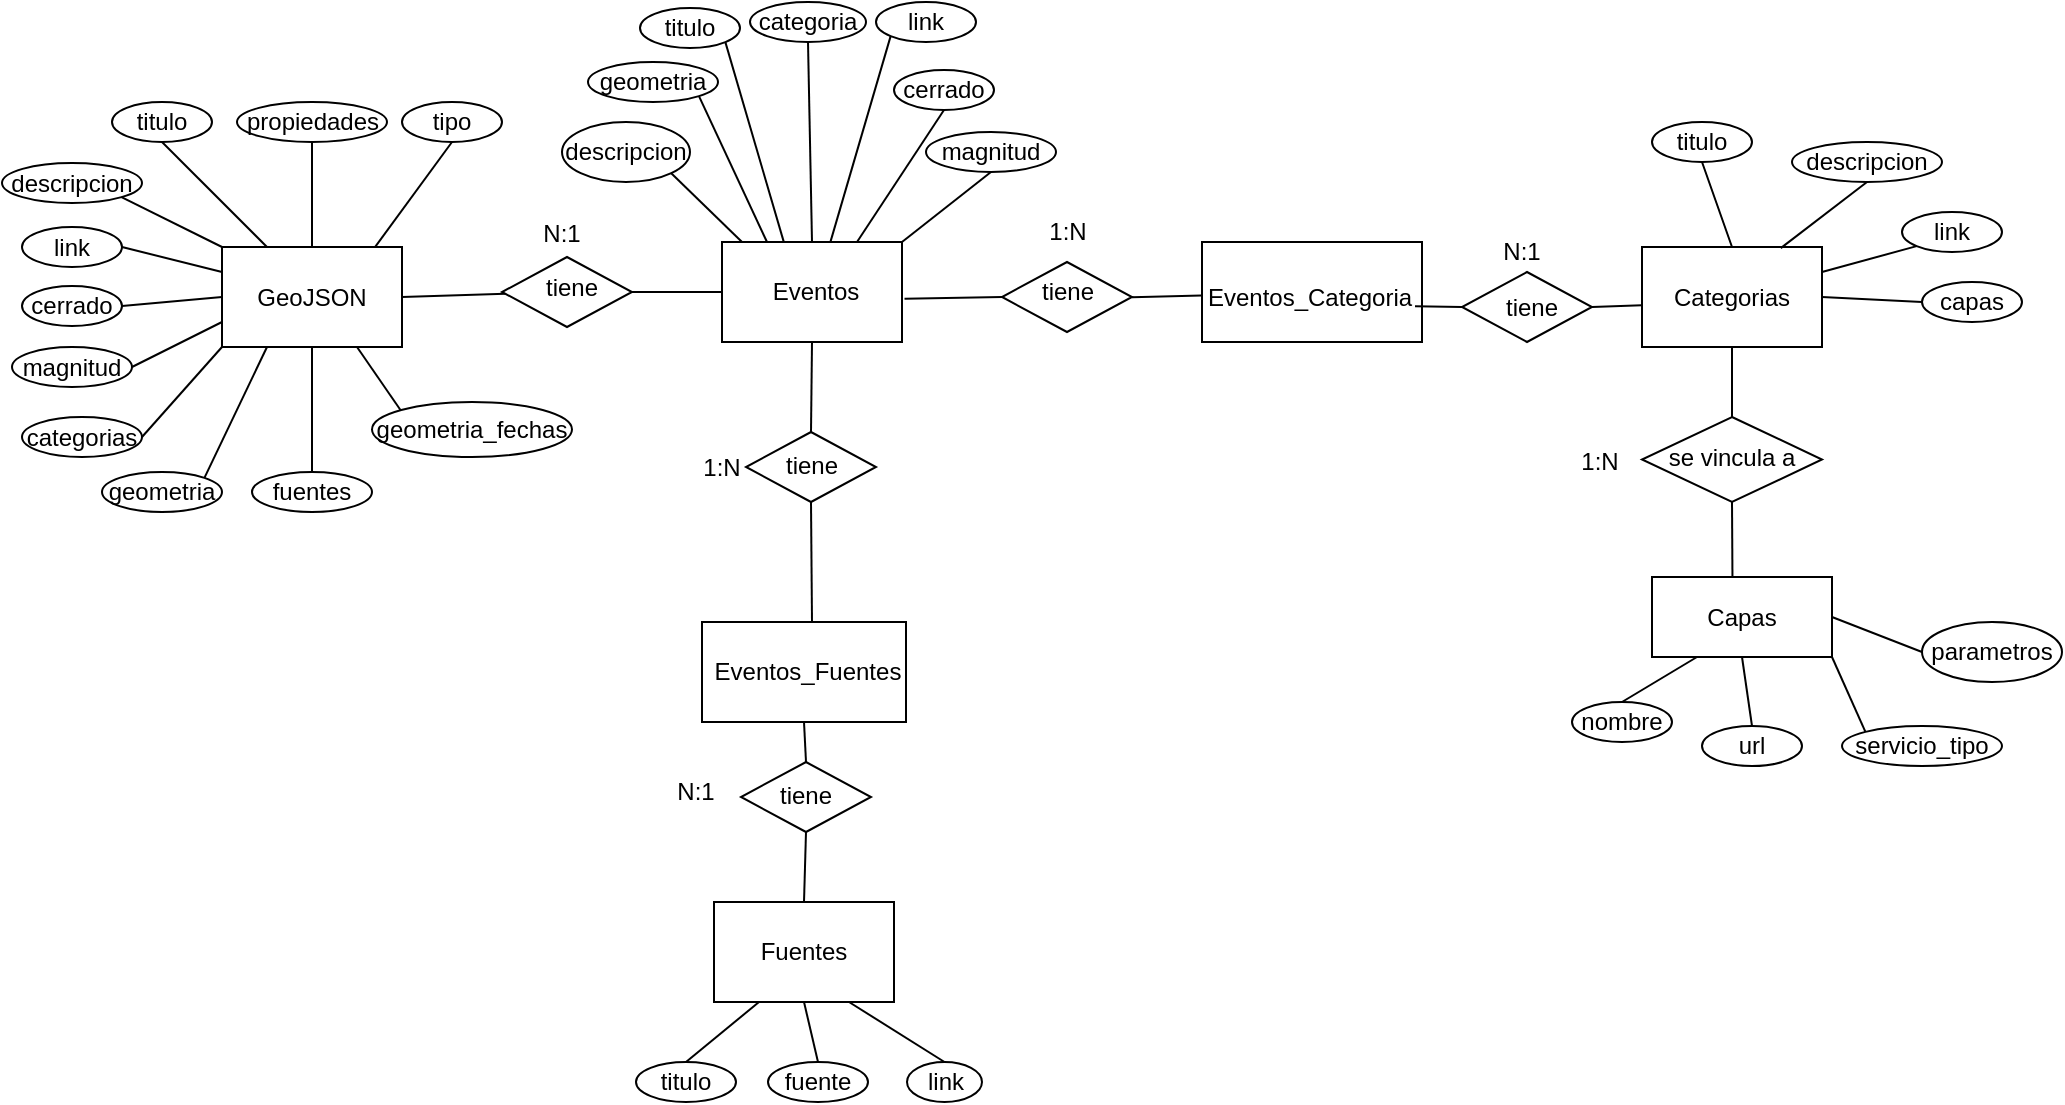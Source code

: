 <mxfile version="24.7.16">
  <diagram name="Página-1" id="HsjcTzZ-jfNFgcsaHm0m">
    <mxGraphModel dx="1233" dy="436" grid="1" gridSize="10" guides="1" tooltips="1" connect="1" arrows="1" fold="1" page="1" pageScale="1" pageWidth="827" pageHeight="1169" math="0" shadow="0">
      <root>
        <mxCell id="0" />
        <mxCell id="1" parent="0" />
        <mxCell id="1BMkewNdXy01QaYZ-YIy-9" value="" style="rounded=0;whiteSpace=wrap;html=1;" parent="1" vertex="1">
          <mxGeometry x="110" y="450" width="90" height="50" as="geometry" />
        </mxCell>
        <mxCell id="1BMkewNdXy01QaYZ-YIy-10" value="Eventos" style="text;strokeColor=none;align=center;fillColor=none;html=1;verticalAlign=middle;whiteSpace=wrap;rounded=0;" parent="1" vertex="1">
          <mxGeometry x="127" y="460" width="60" height="30" as="geometry" />
        </mxCell>
        <mxCell id="1BMkewNdXy01QaYZ-YIy-11" value="" style="rounded=0;whiteSpace=wrap;html=1;" parent="1" vertex="1">
          <mxGeometry x="570" y="452.5" width="90" height="50" as="geometry" />
        </mxCell>
        <mxCell id="1BMkewNdXy01QaYZ-YIy-12" value="Categorias" style="text;strokeColor=none;align=center;fillColor=none;html=1;verticalAlign=middle;whiteSpace=wrap;rounded=0;" parent="1" vertex="1">
          <mxGeometry x="585" y="462.5" width="60" height="30" as="geometry" />
        </mxCell>
        <mxCell id="1BMkewNdXy01QaYZ-YIy-13" value="" style="rounded=0;whiteSpace=wrap;html=1;" parent="1" vertex="1">
          <mxGeometry x="106" y="780" width="90" height="50" as="geometry" />
        </mxCell>
        <mxCell id="1BMkewNdXy01QaYZ-YIy-14" value="Fuentes" style="text;strokeColor=none;align=center;fillColor=none;html=1;verticalAlign=middle;whiteSpace=wrap;rounded=0;" parent="1" vertex="1">
          <mxGeometry x="121" y="790" width="60" height="30" as="geometry" />
        </mxCell>
        <mxCell id="1BMkewNdXy01QaYZ-YIy-15" value="" style="rounded=0;whiteSpace=wrap;html=1;" parent="1" vertex="1">
          <mxGeometry x="575" y="617.5" width="90" height="40" as="geometry" />
        </mxCell>
        <mxCell id="1BMkewNdXy01QaYZ-YIy-16" value="Capas" style="text;strokeColor=none;align=center;fillColor=none;html=1;verticalAlign=middle;whiteSpace=wrap;rounded=0;" parent="1" vertex="1">
          <mxGeometry x="590" y="622.5" width="60" height="30" as="geometry" />
        </mxCell>
        <mxCell id="1BMkewNdXy01QaYZ-YIy-22" value="" style="endArrow=none;html=1;rounded=0;exitX=1;exitY=0.5;exitDx=0;exitDy=0;" parent="1" source="28C07KO__70IQBsfA_Lh-11" target="28C07KO__70IQBsfA_Lh-15" edge="1">
          <mxGeometry width="50" height="50" relative="1" as="geometry">
            <mxPoint x="205" y="395" as="sourcePoint" />
            <mxPoint x="195" y="470" as="targetPoint" />
          </mxGeometry>
        </mxCell>
        <mxCell id="nzfCA0M1TjOt_IolVhzu-7" value="1:N" style="text;strokeColor=none;align=center;fillColor=none;html=1;verticalAlign=middle;whiteSpace=wrap;rounded=0;" parent="1" vertex="1">
          <mxGeometry x="519" y="545" width="60" height="30" as="geometry" />
        </mxCell>
        <mxCell id="nzfCA0M1TjOt_IolVhzu-8" value="" style="endArrow=none;html=1;rounded=0;entryX=0.5;entryY=1;entryDx=0;entryDy=0;exitX=0.5;exitY=0;exitDx=0;exitDy=0;" parent="1" source="28C07KO__70IQBsfA_Lh-19" target="1BMkewNdXy01QaYZ-YIy-11" edge="1">
          <mxGeometry width="50" height="50" relative="1" as="geometry">
            <mxPoint x="600" y="612.5" as="sourcePoint" />
            <mxPoint x="650" y="562.5" as="targetPoint" />
          </mxGeometry>
        </mxCell>
        <mxCell id="nzfCA0M1TjOt_IolVhzu-9" value="" style="endArrow=none;html=1;rounded=0;entryX=0.5;entryY=1;entryDx=0;entryDy=0;exitX=0.447;exitY=0.008;exitDx=0;exitDy=0;exitPerimeter=0;" parent="1" source="1BMkewNdXy01QaYZ-YIy-15" target="28C07KO__70IQBsfA_Lh-19" edge="1">
          <mxGeometry width="50" height="50" relative="1" as="geometry">
            <mxPoint x="625" y="552.5" as="sourcePoint" />
            <mxPoint x="625" y="512.5" as="targetPoint" />
          </mxGeometry>
        </mxCell>
        <mxCell id="nzfCA0M1TjOt_IolVhzu-13" value="" style="endArrow=none;html=1;rounded=0;entryX=0.5;entryY=1;entryDx=0;entryDy=0;exitX=0.5;exitY=0;exitDx=0;exitDy=0;" parent="1" source="28C07KO__70IQBsfA_Lh-9" target="1BMkewNdXy01QaYZ-YIy-9" edge="1">
          <mxGeometry width="50" height="50" relative="1" as="geometry">
            <mxPoint x="270" y="615" as="sourcePoint" />
            <mxPoint x="270" y="550" as="targetPoint" />
          </mxGeometry>
        </mxCell>
        <mxCell id="nzfCA0M1TjOt_IolVhzu-14" value="" style="endArrow=none;html=1;rounded=0;entryX=0.5;entryY=1;entryDx=0;entryDy=0;" parent="1" target="28C07KO__70IQBsfA_Lh-9" edge="1">
          <mxGeometry width="50" height="50" relative="1" as="geometry">
            <mxPoint x="155" y="640" as="sourcePoint" />
            <mxPoint x="268.68" y="644.58" as="targetPoint" />
          </mxGeometry>
        </mxCell>
        <mxCell id="nzfCA0M1TjOt_IolVhzu-15" value="1:N" style="text;strokeColor=none;align=center;fillColor=none;html=1;verticalAlign=middle;whiteSpace=wrap;rounded=0;" parent="1" vertex="1">
          <mxGeometry x="80" y="547.5" width="60" height="30" as="geometry" />
        </mxCell>
        <mxCell id="28C07KO__70IQBsfA_Lh-4" value="" style="rhombus;whiteSpace=wrap;html=1;" parent="1" vertex="1">
          <mxGeometry x="250" y="460" width="65" height="35" as="geometry" />
        </mxCell>
        <mxCell id="28C07KO__70IQBsfA_Lh-5" value="tiene" style="text;strokeColor=none;align=center;fillColor=none;html=1;verticalAlign=middle;whiteSpace=wrap;rounded=0;" parent="1" vertex="1">
          <mxGeometry x="252.5" y="460" width="60" height="30" as="geometry" />
        </mxCell>
        <mxCell id="28C07KO__70IQBsfA_Lh-6" value="" style="endArrow=none;html=1;rounded=0;exitX=1.014;exitY=0.567;exitDx=0;exitDy=0;exitPerimeter=0;entryX=0;entryY=0.5;entryDx=0;entryDy=0;" parent="1" source="1BMkewNdXy01QaYZ-YIy-9" target="28C07KO__70IQBsfA_Lh-4" edge="1">
          <mxGeometry width="50" height="50" relative="1" as="geometry">
            <mxPoint x="270" y="560" as="sourcePoint" />
            <mxPoint x="320" y="510" as="targetPoint" />
          </mxGeometry>
        </mxCell>
        <mxCell id="28C07KO__70IQBsfA_Lh-9" value="" style="rhombus;whiteSpace=wrap;html=1;" parent="1" vertex="1">
          <mxGeometry x="122" y="545" width="65" height="35" as="geometry" />
        </mxCell>
        <mxCell id="28C07KO__70IQBsfA_Lh-10" value="tiene" style="text;strokeColor=none;align=center;fillColor=none;html=1;verticalAlign=middle;whiteSpace=wrap;rounded=0;" parent="1" vertex="1">
          <mxGeometry x="124.5" y="547" width="60" height="30" as="geometry" />
        </mxCell>
        <mxCell id="28C07KO__70IQBsfA_Lh-11" value="" style="rounded=0;whiteSpace=wrap;html=1;" parent="1" vertex="1">
          <mxGeometry x="-140" y="452.5" width="90" height="50" as="geometry" />
        </mxCell>
        <mxCell id="28C07KO__70IQBsfA_Lh-12" value="GeoJSON" style="text;strokeColor=none;align=center;fillColor=none;html=1;verticalAlign=middle;whiteSpace=wrap;rounded=0;" parent="1" vertex="1">
          <mxGeometry x="-125" y="462.5" width="60" height="30" as="geometry" />
        </mxCell>
        <mxCell id="28C07KO__70IQBsfA_Lh-13" value="" style="endArrow=none;html=1;rounded=0;entryX=0;entryY=0.5;entryDx=0;entryDy=0;exitX=1;exitY=0.5;exitDx=0;exitDy=0;" parent="1" source="28C07KO__70IQBsfA_Lh-15" target="1BMkewNdXy01QaYZ-YIy-9" edge="1">
          <mxGeometry width="50" height="50" relative="1" as="geometry">
            <mxPoint x="60" y="475" as="sourcePoint" />
            <mxPoint x="165" y="590" as="targetPoint" />
          </mxGeometry>
        </mxCell>
        <mxCell id="28C07KO__70IQBsfA_Lh-15" value="" style="rhombus;whiteSpace=wrap;html=1;" parent="1" vertex="1">
          <mxGeometry y="457.5" width="65" height="35" as="geometry" />
        </mxCell>
        <mxCell id="28C07KO__70IQBsfA_Lh-18" value="tiene" style="text;strokeColor=none;align=center;fillColor=none;html=1;verticalAlign=middle;whiteSpace=wrap;rounded=0;" parent="1" vertex="1">
          <mxGeometry x="5" y="457.5" width="60" height="30" as="geometry" />
        </mxCell>
        <mxCell id="28C07KO__70IQBsfA_Lh-19" value="" style="rhombus;whiteSpace=wrap;html=1;" parent="1" vertex="1">
          <mxGeometry x="570" y="537.5" width="90" height="42.5" as="geometry" />
        </mxCell>
        <mxCell id="28C07KO__70IQBsfA_Lh-20" value="se vincula a" style="text;strokeColor=none;align=center;fillColor=none;html=1;verticalAlign=middle;whiteSpace=wrap;rounded=0;" parent="1" vertex="1">
          <mxGeometry x="580" y="542.5" width="70" height="30" as="geometry" />
        </mxCell>
        <mxCell id="28C07KO__70IQBsfA_Lh-23" value="" style="rounded=0;whiteSpace=wrap;html=1;" parent="1" vertex="1">
          <mxGeometry x="350" y="450" width="110" height="50" as="geometry" />
        </mxCell>
        <mxCell id="28C07KO__70IQBsfA_Lh-24" value="Eventos_Categoria" style="text;strokeColor=none;align=center;fillColor=none;html=1;verticalAlign=middle;whiteSpace=wrap;rounded=0;" parent="1" vertex="1">
          <mxGeometry x="353.5" y="462.5" width="100" height="30" as="geometry" />
        </mxCell>
        <mxCell id="28C07KO__70IQBsfA_Lh-25" value="" style="endArrow=none;html=1;rounded=0;entryX=-0.003;entryY=0.535;entryDx=0;entryDy=0;entryPerimeter=0;" parent="1" target="28C07KO__70IQBsfA_Lh-23" edge="1">
          <mxGeometry width="50" height="50" relative="1" as="geometry">
            <mxPoint x="315" y="477.65" as="sourcePoint" />
            <mxPoint x="350" y="477.35" as="targetPoint" />
          </mxGeometry>
        </mxCell>
        <mxCell id="28C07KO__70IQBsfA_Lh-27" value="" style="rhombus;whiteSpace=wrap;html=1;" parent="1" vertex="1">
          <mxGeometry x="480" y="465" width="65" height="35" as="geometry" />
        </mxCell>
        <mxCell id="28C07KO__70IQBsfA_Lh-28" value="tiene" style="text;strokeColor=none;align=center;fillColor=none;html=1;verticalAlign=middle;whiteSpace=wrap;rounded=0;" parent="1" vertex="1">
          <mxGeometry x="485" y="467.5" width="60" height="30" as="geometry" />
        </mxCell>
        <mxCell id="28C07KO__70IQBsfA_Lh-29" value="" style="endArrow=none;html=1;rounded=0;entryX=0;entryY=0.5;entryDx=0;entryDy=0;exitX=1.03;exitY=0.655;exitDx=0;exitDy=0;exitPerimeter=0;" parent="1" source="28C07KO__70IQBsfA_Lh-24" target="28C07KO__70IQBsfA_Lh-27" edge="1">
          <mxGeometry width="50" height="50" relative="1" as="geometry">
            <mxPoint x="270" y="560" as="sourcePoint" />
            <mxPoint x="320" y="510" as="targetPoint" />
          </mxGeometry>
        </mxCell>
        <mxCell id="28C07KO__70IQBsfA_Lh-30" value="" style="endArrow=none;html=1;rounded=0;entryX=0;entryY=0.583;entryDx=0;entryDy=0;exitX=1;exitY=0.5;exitDx=0;exitDy=0;entryPerimeter=0;" parent="1" source="28C07KO__70IQBsfA_Lh-27" target="1BMkewNdXy01QaYZ-YIy-11" edge="1">
          <mxGeometry width="50" height="50" relative="1" as="geometry">
            <mxPoint x="270" y="560" as="sourcePoint" />
            <mxPoint x="320" y="510" as="targetPoint" />
          </mxGeometry>
        </mxCell>
        <mxCell id="28C07KO__70IQBsfA_Lh-31" value="1:N" style="text;strokeColor=none;align=center;fillColor=none;html=1;verticalAlign=middle;whiteSpace=wrap;rounded=0;" parent="1" vertex="1">
          <mxGeometry x="252.5" y="430" width="60" height="30" as="geometry" />
        </mxCell>
        <mxCell id="28C07KO__70IQBsfA_Lh-32" value="N:1" style="text;strokeColor=none;align=center;fillColor=none;html=1;verticalAlign=middle;whiteSpace=wrap;rounded=0;" parent="1" vertex="1">
          <mxGeometry x="480" y="440" width="60" height="30" as="geometry" />
        </mxCell>
        <mxCell id="28C07KO__70IQBsfA_Lh-33" value="N:1" style="text;strokeColor=none;align=center;fillColor=none;html=1;verticalAlign=middle;whiteSpace=wrap;rounded=0;" parent="1" vertex="1">
          <mxGeometry y="430.5" width="60" height="30" as="geometry" />
        </mxCell>
        <mxCell id="28C07KO__70IQBsfA_Lh-34" value="" style="rhombus;whiteSpace=wrap;html=1;" parent="1" vertex="1">
          <mxGeometry x="119.5" y="710" width="65" height="35" as="geometry" />
        </mxCell>
        <mxCell id="28C07KO__70IQBsfA_Lh-35" value="tiene" style="text;strokeColor=none;align=center;fillColor=none;html=1;verticalAlign=middle;whiteSpace=wrap;rounded=0;" parent="1" vertex="1">
          <mxGeometry x="122" y="712" width="60" height="30" as="geometry" />
        </mxCell>
        <mxCell id="28C07KO__70IQBsfA_Lh-38" value="" style="rounded=0;whiteSpace=wrap;html=1;" parent="1" vertex="1">
          <mxGeometry x="100" y="640" width="102" height="50" as="geometry" />
        </mxCell>
        <mxCell id="28C07KO__70IQBsfA_Lh-39" value="Eventos_Fuentes" style="text;strokeColor=none;align=center;fillColor=none;html=1;verticalAlign=middle;whiteSpace=wrap;rounded=0;" parent="1" vertex="1">
          <mxGeometry x="123" y="650" width="60" height="30" as="geometry" />
        </mxCell>
        <mxCell id="28C07KO__70IQBsfA_Lh-41" value="" style="endArrow=none;html=1;rounded=0;exitX=0.5;exitY=0;exitDx=0;exitDy=0;entryX=0.5;entryY=1;entryDx=0;entryDy=0;" parent="1" source="28C07KO__70IQBsfA_Lh-34" target="28C07KO__70IQBsfA_Lh-38" edge="1">
          <mxGeometry width="50" height="50" relative="1" as="geometry">
            <mxPoint x="400" y="570" as="sourcePoint" />
            <mxPoint x="450" y="520" as="targetPoint" />
          </mxGeometry>
        </mxCell>
        <mxCell id="28C07KO__70IQBsfA_Lh-42" value="" style="endArrow=none;html=1;rounded=0;exitX=0.5;exitY=0;exitDx=0;exitDy=0;entryX=0.5;entryY=1;entryDx=0;entryDy=0;" parent="1" source="1BMkewNdXy01QaYZ-YIy-13" target="28C07KO__70IQBsfA_Lh-34" edge="1">
          <mxGeometry width="50" height="50" relative="1" as="geometry">
            <mxPoint x="280" y="640" as="sourcePoint" />
            <mxPoint x="152" y="750" as="targetPoint" />
          </mxGeometry>
        </mxCell>
        <mxCell id="28C07KO__70IQBsfA_Lh-43" value="N:1" style="text;strokeColor=none;align=center;fillColor=none;html=1;verticalAlign=middle;whiteSpace=wrap;rounded=0;" parent="1" vertex="1">
          <mxGeometry x="67" y="710" width="60" height="30" as="geometry" />
        </mxCell>
        <mxCell id="UrM_KlFMQot9j6Hdqb7r-1" value="&lt;span style=&quot;font-weight: normal;&quot;&gt;titulo&lt;/span&gt;" style="ellipse;whiteSpace=wrap;html=1;fontStyle=1" parent="1" vertex="1">
          <mxGeometry x="575" y="390" width="50" height="20" as="geometry" />
        </mxCell>
        <mxCell id="UrM_KlFMQot9j6Hdqb7r-3" value="descripcion" style="ellipse;whiteSpace=wrap;html=1;fontStyle=0" parent="1" vertex="1">
          <mxGeometry x="645" y="400" width="75" height="20" as="geometry" />
        </mxCell>
        <mxCell id="UrM_KlFMQot9j6Hdqb7r-4" value="link" style="ellipse;whiteSpace=wrap;html=1;fontStyle=0" parent="1" vertex="1">
          <mxGeometry x="700" y="435" width="50" height="20" as="geometry" />
        </mxCell>
        <mxCell id="UrM_KlFMQot9j6Hdqb7r-5" value="capas" style="ellipse;whiteSpace=wrap;html=1;fontStyle=0" parent="1" vertex="1">
          <mxGeometry x="710" y="470" width="50" height="20" as="geometry" />
        </mxCell>
        <mxCell id="UrM_KlFMQot9j6Hdqb7r-6" value="" style="endArrow=none;html=1;rounded=0;entryX=0.5;entryY=1;entryDx=0;entryDy=0;exitX=0.5;exitY=0;exitDx=0;exitDy=0;" parent="1" source="1BMkewNdXy01QaYZ-YIy-11" target="UrM_KlFMQot9j6Hdqb7r-1" edge="1">
          <mxGeometry width="50" height="50" relative="1" as="geometry">
            <mxPoint x="710" y="570" as="sourcePoint" />
            <mxPoint x="760" y="520" as="targetPoint" />
          </mxGeometry>
        </mxCell>
        <mxCell id="UrM_KlFMQot9j6Hdqb7r-7" value="" style="endArrow=none;html=1;rounded=0;entryX=0.5;entryY=1;entryDx=0;entryDy=0;exitX=0.771;exitY=0.011;exitDx=0;exitDy=0;exitPerimeter=0;" parent="1" source="1BMkewNdXy01QaYZ-YIy-11" target="UrM_KlFMQot9j6Hdqb7r-3" edge="1">
          <mxGeometry width="50" height="50" relative="1" as="geometry">
            <mxPoint x="650" y="450" as="sourcePoint" />
            <mxPoint x="760" y="420" as="targetPoint" />
          </mxGeometry>
        </mxCell>
        <mxCell id="UrM_KlFMQot9j6Hdqb7r-8" value="" style="endArrow=none;html=1;rounded=0;exitX=1;exitY=0.25;exitDx=0;exitDy=0;entryX=0;entryY=1;entryDx=0;entryDy=0;" parent="1" source="1BMkewNdXy01QaYZ-YIy-11" target="UrM_KlFMQot9j6Hdqb7r-4" edge="1">
          <mxGeometry width="50" height="50" relative="1" as="geometry">
            <mxPoint x="670" y="500" as="sourcePoint" />
            <mxPoint x="720" y="450" as="targetPoint" />
          </mxGeometry>
        </mxCell>
        <mxCell id="UrM_KlFMQot9j6Hdqb7r-9" value="" style="endArrow=none;html=1;rounded=0;exitX=1;exitY=0.5;exitDx=0;exitDy=0;entryX=0;entryY=0.5;entryDx=0;entryDy=0;" parent="1" source="1BMkewNdXy01QaYZ-YIy-11" target="UrM_KlFMQot9j6Hdqb7r-5" edge="1">
          <mxGeometry width="50" height="50" relative="1" as="geometry">
            <mxPoint x="670" y="500" as="sourcePoint" />
            <mxPoint x="720" y="450" as="targetPoint" />
          </mxGeometry>
        </mxCell>
        <mxCell id="UrM_KlFMQot9j6Hdqb7r-10" value="nombre" style="ellipse;whiteSpace=wrap;html=1;fontStyle=0" parent="1" vertex="1">
          <mxGeometry x="535" y="680" width="50" height="20" as="geometry" />
        </mxCell>
        <mxCell id="UrM_KlFMQot9j6Hdqb7r-11" value="url" style="ellipse;whiteSpace=wrap;html=1;fontStyle=0" parent="1" vertex="1">
          <mxGeometry x="600" y="692" width="50" height="20" as="geometry" />
        </mxCell>
        <mxCell id="UrM_KlFMQot9j6Hdqb7r-12" value="servicio_tipo" style="ellipse;whiteSpace=wrap;html=1;fontStyle=0" parent="1" vertex="1">
          <mxGeometry x="670" y="692" width="80" height="20" as="geometry" />
        </mxCell>
        <mxCell id="UrM_KlFMQot9j6Hdqb7r-13" value="parametros" style="ellipse;whiteSpace=wrap;html=1;fontStyle=0" parent="1" vertex="1">
          <mxGeometry x="710" y="640" width="70" height="30" as="geometry" />
        </mxCell>
        <mxCell id="UrM_KlFMQot9j6Hdqb7r-14" value="" style="endArrow=none;html=1;rounded=0;entryX=1;entryY=0.5;entryDx=0;entryDy=0;exitX=0;exitY=0.5;exitDx=0;exitDy=0;" parent="1" source="UrM_KlFMQot9j6Hdqb7r-13" target="1BMkewNdXy01QaYZ-YIy-15" edge="1">
          <mxGeometry width="50" height="50" relative="1" as="geometry">
            <mxPoint x="640" y="700" as="sourcePoint" />
            <mxPoint x="690" y="650" as="targetPoint" />
          </mxGeometry>
        </mxCell>
        <mxCell id="UrM_KlFMQot9j6Hdqb7r-15" value="" style="endArrow=none;html=1;rounded=0;entryX=1;entryY=1;entryDx=0;entryDy=0;exitX=0;exitY=0;exitDx=0;exitDy=0;" parent="1" source="UrM_KlFMQot9j6Hdqb7r-12" target="1BMkewNdXy01QaYZ-YIy-15" edge="1">
          <mxGeometry width="50" height="50" relative="1" as="geometry">
            <mxPoint x="640" y="700" as="sourcePoint" />
            <mxPoint x="690" y="650" as="targetPoint" />
          </mxGeometry>
        </mxCell>
        <mxCell id="UrM_KlFMQot9j6Hdqb7r-16" value="" style="endArrow=none;html=1;rounded=0;entryX=0.5;entryY=1;entryDx=0;entryDy=0;exitX=0.5;exitY=0;exitDx=0;exitDy=0;" parent="1" source="UrM_KlFMQot9j6Hdqb7r-11" target="1BMkewNdXy01QaYZ-YIy-15" edge="1">
          <mxGeometry width="50" height="50" relative="1" as="geometry">
            <mxPoint x="560" y="700" as="sourcePoint" />
            <mxPoint x="610" y="650" as="targetPoint" />
          </mxGeometry>
        </mxCell>
        <mxCell id="UrM_KlFMQot9j6Hdqb7r-17" value="" style="endArrow=none;html=1;rounded=0;entryX=0.25;entryY=1;entryDx=0;entryDy=0;exitX=0.5;exitY=0;exitDx=0;exitDy=0;" parent="1" source="UrM_KlFMQot9j6Hdqb7r-10" target="1BMkewNdXy01QaYZ-YIy-15" edge="1">
          <mxGeometry width="50" height="50" relative="1" as="geometry">
            <mxPoint x="560" y="700" as="sourcePoint" />
            <mxPoint x="610" y="650" as="targetPoint" />
          </mxGeometry>
        </mxCell>
        <mxCell id="UrM_KlFMQot9j6Hdqb7r-18" value="titulo" style="ellipse;whiteSpace=wrap;html=1;fontStyle=0" parent="1" vertex="1">
          <mxGeometry x="67" y="860" width="50" height="20" as="geometry" />
        </mxCell>
        <mxCell id="UrM_KlFMQot9j6Hdqb7r-19" value="" style="endArrow=none;html=1;rounded=0;entryX=0.25;entryY=1;entryDx=0;entryDy=0;exitX=0.5;exitY=0;exitDx=0;exitDy=0;" parent="1" source="UrM_KlFMQot9j6Hdqb7r-18" target="1BMkewNdXy01QaYZ-YIy-13" edge="1">
          <mxGeometry width="50" height="50" relative="1" as="geometry">
            <mxPoint x="130" y="1000" as="sourcePoint" />
            <mxPoint x="180" y="950" as="targetPoint" />
          </mxGeometry>
        </mxCell>
        <mxCell id="UrM_KlFMQot9j6Hdqb7r-20" value="fuente" style="ellipse;whiteSpace=wrap;html=1;fontStyle=0" parent="1" vertex="1">
          <mxGeometry x="133" y="860" width="50" height="20" as="geometry" />
        </mxCell>
        <mxCell id="UrM_KlFMQot9j6Hdqb7r-21" value="link" style="ellipse;whiteSpace=wrap;html=1;fontStyle=0" parent="1" vertex="1">
          <mxGeometry x="202.5" y="860" width="37.5" height="20" as="geometry" />
        </mxCell>
        <mxCell id="UrM_KlFMQot9j6Hdqb7r-22" value="" style="endArrow=none;html=1;rounded=0;entryX=0.5;entryY=1;entryDx=0;entryDy=0;exitX=0.5;exitY=0;exitDx=0;exitDy=0;" parent="1" source="UrM_KlFMQot9j6Hdqb7r-20" target="1BMkewNdXy01QaYZ-YIy-13" edge="1">
          <mxGeometry width="50" height="50" relative="1" as="geometry">
            <mxPoint x="130" y="1000" as="sourcePoint" />
            <mxPoint x="180" y="950" as="targetPoint" />
          </mxGeometry>
        </mxCell>
        <mxCell id="UrM_KlFMQot9j6Hdqb7r-23" value="" style="endArrow=none;html=1;rounded=0;entryX=0.75;entryY=1;entryDx=0;entryDy=0;exitX=0.5;exitY=0;exitDx=0;exitDy=0;" parent="1" source="UrM_KlFMQot9j6Hdqb7r-21" target="1BMkewNdXy01QaYZ-YIy-13" edge="1">
          <mxGeometry width="50" height="50" relative="1" as="geometry">
            <mxPoint x="130" y="1000" as="sourcePoint" />
            <mxPoint x="180" y="950" as="targetPoint" />
          </mxGeometry>
        </mxCell>
        <mxCell id="UrM_KlFMQot9j6Hdqb7r-24" value="tipo" style="ellipse;whiteSpace=wrap;html=1;fontStyle=0" parent="1" vertex="1">
          <mxGeometry x="-50" y="380" width="50" height="20" as="geometry" />
        </mxCell>
        <mxCell id="UrM_KlFMQot9j6Hdqb7r-25" value="propiedades" style="ellipse;whiteSpace=wrap;html=1;fontStyle=0" parent="1" vertex="1">
          <mxGeometry x="-132.5" y="380" width="75" height="20" as="geometry" />
        </mxCell>
        <mxCell id="UrM_KlFMQot9j6Hdqb7r-26" value="titulo" style="ellipse;whiteSpace=wrap;html=1;fontStyle=0" parent="1" vertex="1">
          <mxGeometry x="-195" y="380" width="50" height="20" as="geometry" />
        </mxCell>
        <mxCell id="UrM_KlFMQot9j6Hdqb7r-27" value="descripcion" style="ellipse;whiteSpace=wrap;html=1;fontStyle=0" parent="1" vertex="1">
          <mxGeometry x="-250" y="410.5" width="70" height="20" as="geometry" />
        </mxCell>
        <mxCell id="UrM_KlFMQot9j6Hdqb7r-28" value="link" style="ellipse;whiteSpace=wrap;html=1;fontStyle=0" parent="1" vertex="1">
          <mxGeometry x="-240" y="442.5" width="50" height="20" as="geometry" />
        </mxCell>
        <mxCell id="UrM_KlFMQot9j6Hdqb7r-29" value="cerrado" style="ellipse;whiteSpace=wrap;html=1;fontStyle=0" parent="1" vertex="1">
          <mxGeometry x="-240" y="472" width="50" height="20" as="geometry" />
        </mxCell>
        <mxCell id="UrM_KlFMQot9j6Hdqb7r-30" value="magnitud" style="ellipse;whiteSpace=wrap;html=1;fontStyle=0" parent="1" vertex="1">
          <mxGeometry x="-245" y="502.5" width="60" height="20" as="geometry" />
        </mxCell>
        <mxCell id="UrM_KlFMQot9j6Hdqb7r-31" value="categorias" style="ellipse;whiteSpace=wrap;html=1;fontStyle=0" parent="1" vertex="1">
          <mxGeometry x="-240" y="537.5" width="60" height="20" as="geometry" />
        </mxCell>
        <mxCell id="UrM_KlFMQot9j6Hdqb7r-32" value="geometria_fechas" style="ellipse;whiteSpace=wrap;html=1;fontStyle=0" parent="1" vertex="1">
          <mxGeometry x="-65" y="530" width="100" height="27.5" as="geometry" />
        </mxCell>
        <mxCell id="UrM_KlFMQot9j6Hdqb7r-33" value="fuentes" style="ellipse;whiteSpace=wrap;html=1;fontStyle=0" parent="1" vertex="1">
          <mxGeometry x="-125" y="565" width="60" height="20" as="geometry" />
        </mxCell>
        <mxCell id="UrM_KlFMQot9j6Hdqb7r-34" value="geometria" style="ellipse;whiteSpace=wrap;html=1;fontStyle=0" parent="1" vertex="1">
          <mxGeometry x="-200" y="565" width="60" height="20" as="geometry" />
        </mxCell>
        <mxCell id="UrM_KlFMQot9j6Hdqb7r-35" value="" style="endArrow=none;rounded=0;entryX=0.5;entryY=1;entryDx=0;entryDy=0;exitX=0.849;exitY=0.004;exitDx=0;exitDy=0;exitPerimeter=0;" parent="1" source="28C07KO__70IQBsfA_Lh-11" target="UrM_KlFMQot9j6Hdqb7r-24" edge="1">
          <mxGeometry width="50" height="50" relative="1" as="geometry">
            <mxPoint x="-60" y="450" as="sourcePoint" />
            <mxPoint x="-70" y="430" as="targetPoint" />
          </mxGeometry>
        </mxCell>
        <mxCell id="UrM_KlFMQot9j6Hdqb7r-36" value="" style="endArrow=none;html=1;rounded=0;entryX=0.5;entryY=1;entryDx=0;entryDy=0;exitX=0.5;exitY=0;exitDx=0;exitDy=0;" parent="1" source="28C07KO__70IQBsfA_Lh-11" target="UrM_KlFMQot9j6Hdqb7r-25" edge="1">
          <mxGeometry width="50" height="50" relative="1" as="geometry">
            <mxPoint x="-180" y="490" as="sourcePoint" />
            <mxPoint x="-130" y="440" as="targetPoint" />
          </mxGeometry>
        </mxCell>
        <mxCell id="UrM_KlFMQot9j6Hdqb7r-37" value="" style="endArrow=none;html=1;rounded=0;entryX=0.5;entryY=1;entryDx=0;entryDy=0;exitX=0.25;exitY=0;exitDx=0;exitDy=0;" parent="1" source="28C07KO__70IQBsfA_Lh-11" target="UrM_KlFMQot9j6Hdqb7r-26" edge="1">
          <mxGeometry width="50" height="50" relative="1" as="geometry">
            <mxPoint x="-190" y="490" as="sourcePoint" />
            <mxPoint x="-140" y="440" as="targetPoint" />
          </mxGeometry>
        </mxCell>
        <mxCell id="UrM_KlFMQot9j6Hdqb7r-38" value="" style="endArrow=none;html=1;rounded=0;entryX=1;entryY=1;entryDx=0;entryDy=0;exitX=0;exitY=0;exitDx=0;exitDy=0;" parent="1" source="28C07KO__70IQBsfA_Lh-11" target="UrM_KlFMQot9j6Hdqb7r-27" edge="1">
          <mxGeometry width="50" height="50" relative="1" as="geometry">
            <mxPoint x="-190" y="490" as="sourcePoint" />
            <mxPoint x="-140" y="440" as="targetPoint" />
          </mxGeometry>
        </mxCell>
        <mxCell id="UrM_KlFMQot9j6Hdqb7r-39" value="" style="endArrow=none;html=1;rounded=0;exitX=1;exitY=0.5;exitDx=0;exitDy=0;entryX=0;entryY=0.25;entryDx=0;entryDy=0;" parent="1" source="UrM_KlFMQot9j6Hdqb7r-28" target="28C07KO__70IQBsfA_Lh-11" edge="1">
          <mxGeometry width="50" height="50" relative="1" as="geometry">
            <mxPoint x="-190" y="490" as="sourcePoint" />
            <mxPoint x="-140" y="440" as="targetPoint" />
          </mxGeometry>
        </mxCell>
        <mxCell id="UrM_KlFMQot9j6Hdqb7r-40" value="" style="endArrow=none;html=1;rounded=0;exitX=1;exitY=0.5;exitDx=0;exitDy=0;entryX=0;entryY=0.5;entryDx=0;entryDy=0;" parent="1" source="UrM_KlFMQot9j6Hdqb7r-29" target="28C07KO__70IQBsfA_Lh-11" edge="1">
          <mxGeometry width="50" height="50" relative="1" as="geometry">
            <mxPoint x="-190" y="490" as="sourcePoint" />
            <mxPoint x="-140" y="440" as="targetPoint" />
          </mxGeometry>
        </mxCell>
        <mxCell id="UrM_KlFMQot9j6Hdqb7r-41" value="" style="endArrow=none;html=1;rounded=0;exitX=1;exitY=0.5;exitDx=0;exitDy=0;entryX=0;entryY=0.75;entryDx=0;entryDy=0;" parent="1" source="UrM_KlFMQot9j6Hdqb7r-30" target="28C07KO__70IQBsfA_Lh-11" edge="1">
          <mxGeometry width="50" height="50" relative="1" as="geometry">
            <mxPoint x="-190" y="490" as="sourcePoint" />
            <mxPoint x="-140" y="440" as="targetPoint" />
          </mxGeometry>
        </mxCell>
        <mxCell id="UrM_KlFMQot9j6Hdqb7r-42" value="" style="endArrow=none;html=1;rounded=0;exitX=1;exitY=0.5;exitDx=0;exitDy=0;entryX=0;entryY=1;entryDx=0;entryDy=0;" parent="1" source="UrM_KlFMQot9j6Hdqb7r-31" target="28C07KO__70IQBsfA_Lh-11" edge="1">
          <mxGeometry width="50" height="50" relative="1" as="geometry">
            <mxPoint x="-190" y="550" as="sourcePoint" />
            <mxPoint x="-140" y="520" as="targetPoint" />
          </mxGeometry>
        </mxCell>
        <mxCell id="UrM_KlFMQot9j6Hdqb7r-43" value="" style="endArrow=none;html=1;rounded=0;exitX=1;exitY=0;exitDx=0;exitDy=0;entryX=0.25;entryY=1;entryDx=0;entryDy=0;" parent="1" source="UrM_KlFMQot9j6Hdqb7r-34" target="28C07KO__70IQBsfA_Lh-11" edge="1">
          <mxGeometry width="50" height="50" relative="1" as="geometry">
            <mxPoint x="-200" y="550" as="sourcePoint" />
            <mxPoint x="-150" y="500" as="targetPoint" />
          </mxGeometry>
        </mxCell>
        <mxCell id="UrM_KlFMQot9j6Hdqb7r-44" value="" style="endArrow=none;html=1;rounded=0;exitX=0.5;exitY=0;exitDx=0;exitDy=0;entryX=0.5;entryY=1;entryDx=0;entryDy=0;" parent="1" source="UrM_KlFMQot9j6Hdqb7r-33" target="28C07KO__70IQBsfA_Lh-11" edge="1">
          <mxGeometry width="50" height="50" relative="1" as="geometry">
            <mxPoint x="-80" y="550" as="sourcePoint" />
            <mxPoint x="-30" y="500" as="targetPoint" />
          </mxGeometry>
        </mxCell>
        <mxCell id="UrM_KlFMQot9j6Hdqb7r-45" value="" style="endArrow=none;html=1;rounded=0;exitX=0;exitY=0;exitDx=0;exitDy=0;entryX=0.75;entryY=1;entryDx=0;entryDy=0;" parent="1" source="UrM_KlFMQot9j6Hdqb7r-32" target="28C07KO__70IQBsfA_Lh-11" edge="1">
          <mxGeometry width="50" height="50" relative="1" as="geometry">
            <mxPoint x="-57.495" y="649.998" as="sourcePoint" />
            <mxPoint x="-36.6" y="615.82" as="targetPoint" />
          </mxGeometry>
        </mxCell>
        <mxCell id="UrM_KlFMQot9j6Hdqb7r-46" value="titulo" style="ellipse;whiteSpace=wrap;html=1;fontStyle=0" parent="1" vertex="1">
          <mxGeometry x="69" y="333" width="50" height="20" as="geometry" />
        </mxCell>
        <mxCell id="UrM_KlFMQot9j6Hdqb7r-47" value="descripcion" style="ellipse;whiteSpace=wrap;html=1;fontStyle=0" parent="1" vertex="1">
          <mxGeometry x="30" y="390" width="64" height="30" as="geometry" />
        </mxCell>
        <mxCell id="UrM_KlFMQot9j6Hdqb7r-48" value="link" style="ellipse;whiteSpace=wrap;html=1;fontStyle=0" parent="1" vertex="1">
          <mxGeometry x="187" y="330" width="50" height="20" as="geometry" />
        </mxCell>
        <mxCell id="UrM_KlFMQot9j6Hdqb7r-49" value="cerrado" style="ellipse;whiteSpace=wrap;html=1;fontStyle=0" parent="1" vertex="1">
          <mxGeometry x="196" y="364" width="50" height="20" as="geometry" />
        </mxCell>
        <mxCell id="UrM_KlFMQot9j6Hdqb7r-50" value="categoria" style="ellipse;whiteSpace=wrap;html=1;fontStyle=0" parent="1" vertex="1">
          <mxGeometry x="124" y="330" width="58" height="20" as="geometry" />
        </mxCell>
        <mxCell id="UrM_KlFMQot9j6Hdqb7r-51" value="geometria" style="ellipse;whiteSpace=wrap;html=1;fontStyle=0" parent="1" vertex="1">
          <mxGeometry x="43" y="360" width="65" height="20" as="geometry" />
        </mxCell>
        <mxCell id="UrM_KlFMQot9j6Hdqb7r-52" value="magnitud" style="ellipse;whiteSpace=wrap;html=1;fontStyle=0" parent="1" vertex="1">
          <mxGeometry x="212" y="395" width="65" height="20" as="geometry" />
        </mxCell>
        <mxCell id="UrM_KlFMQot9j6Hdqb7r-53" value="" style="endArrow=none;html=1;rounded=0;entryX=1;entryY=1;entryDx=0;entryDy=0;" parent="1" target="UrM_KlFMQot9j6Hdqb7r-47" edge="1">
          <mxGeometry width="50" height="50" relative="1" as="geometry">
            <mxPoint x="120" y="450" as="sourcePoint" />
            <mxPoint x="150" y="350" as="targetPoint" />
          </mxGeometry>
        </mxCell>
        <mxCell id="UrM_KlFMQot9j6Hdqb7r-54" value="" style="endArrow=none;html=1;rounded=0;entryX=0.25;entryY=0;entryDx=0;entryDy=0;exitX=1;exitY=1;exitDx=0;exitDy=0;" parent="1" source="UrM_KlFMQot9j6Hdqb7r-51" target="1BMkewNdXy01QaYZ-YIy-9" edge="1">
          <mxGeometry width="50" height="50" relative="1" as="geometry">
            <mxPoint x="120" y="380" as="sourcePoint" />
            <mxPoint x="130" y="290" as="targetPoint" />
          </mxGeometry>
        </mxCell>
        <mxCell id="UrM_KlFMQot9j6Hdqb7r-55" value="" style="endArrow=none;html=1;rounded=0;exitX=0.344;exitY=0.004;exitDx=0;exitDy=0;entryX=1;entryY=1;entryDx=0;entryDy=0;exitPerimeter=0;" parent="1" source="1BMkewNdXy01QaYZ-YIy-9" target="UrM_KlFMQot9j6Hdqb7r-46" edge="1">
          <mxGeometry width="50" height="50" relative="1" as="geometry">
            <mxPoint x="80" y="340" as="sourcePoint" />
            <mxPoint x="130" y="290" as="targetPoint" />
          </mxGeometry>
        </mxCell>
        <mxCell id="UrM_KlFMQot9j6Hdqb7r-56" value="" style="endArrow=none;html=1;rounded=0;exitX=0.5;exitY=0;exitDx=0;exitDy=0;entryX=0.5;entryY=1;entryDx=0;entryDy=0;" parent="1" source="1BMkewNdXy01QaYZ-YIy-9" target="UrM_KlFMQot9j6Hdqb7r-50" edge="1">
          <mxGeometry width="50" height="50" relative="1" as="geometry">
            <mxPoint x="100" y="390" as="sourcePoint" />
            <mxPoint x="150" y="340" as="targetPoint" />
          </mxGeometry>
        </mxCell>
        <mxCell id="UrM_KlFMQot9j6Hdqb7r-57" value="" style="endArrow=none;html=1;rounded=0;entryX=0;entryY=1;entryDx=0;entryDy=0;exitX=0.602;exitY=0.001;exitDx=0;exitDy=0;exitPerimeter=0;" parent="1" source="1BMkewNdXy01QaYZ-YIy-9" target="UrM_KlFMQot9j6Hdqb7r-48" edge="1">
          <mxGeometry width="50" height="50" relative="1" as="geometry">
            <mxPoint x="120" y="350" as="sourcePoint" />
            <mxPoint x="170" y="300" as="targetPoint" />
          </mxGeometry>
        </mxCell>
        <mxCell id="UrM_KlFMQot9j6Hdqb7r-58" value="" style="endArrow=none;html=1;rounded=0;entryX=0.5;entryY=1;entryDx=0;entryDy=0;exitX=0.75;exitY=0;exitDx=0;exitDy=0;" parent="1" source="1BMkewNdXy01QaYZ-YIy-9" target="UrM_KlFMQot9j6Hdqb7r-49" edge="1">
          <mxGeometry width="50" height="50" relative="1" as="geometry">
            <mxPoint x="140" y="440" as="sourcePoint" />
            <mxPoint x="190" y="390" as="targetPoint" />
          </mxGeometry>
        </mxCell>
        <mxCell id="UrM_KlFMQot9j6Hdqb7r-59" value="" style="endArrow=none;html=1;rounded=0;exitX=1;exitY=0;exitDx=0;exitDy=0;entryX=0.5;entryY=1;entryDx=0;entryDy=0;" parent="1" source="1BMkewNdXy01QaYZ-YIy-9" target="UrM_KlFMQot9j6Hdqb7r-52" edge="1">
          <mxGeometry width="50" height="50" relative="1" as="geometry">
            <mxPoint x="160" y="440" as="sourcePoint" />
            <mxPoint x="210" y="390" as="targetPoint" />
          </mxGeometry>
        </mxCell>
      </root>
    </mxGraphModel>
  </diagram>
</mxfile>
